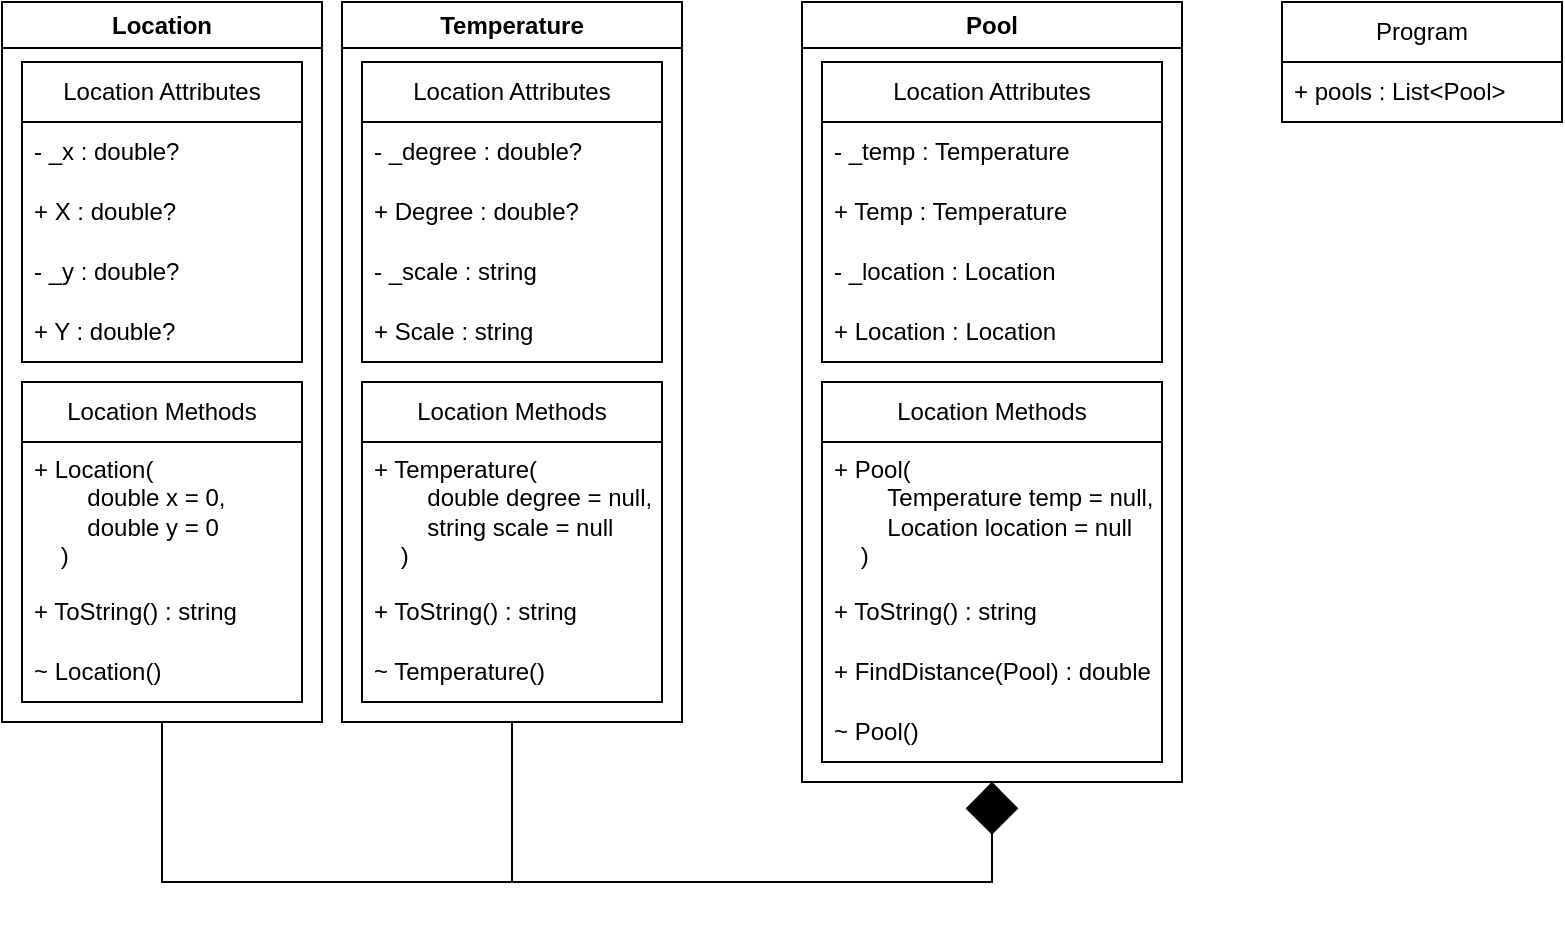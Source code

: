 <mxfile version="24.4.0" type="device">
  <diagram name="Page-1" id="j_0xV_7NjzjtITLZtcyj">
    <mxGraphModel dx="1444" dy="833" grid="1" gridSize="10" guides="1" tooltips="1" connect="1" arrows="1" fold="1" page="1" pageScale="1" pageWidth="850" pageHeight="1100" math="0" shadow="0">
      <root>
        <mxCell id="0" />
        <mxCell id="1" parent="0" />
        <mxCell id="Nb6PfnpLloxoPIGcpMpL-10" value="Location" style="swimlane;whiteSpace=wrap;html=1;" vertex="1" parent="1">
          <mxGeometry x="80" y="120" width="160" height="360" as="geometry">
            <mxRectangle x="190" y="70" width="90" height="30" as="alternateBounds" />
          </mxGeometry>
        </mxCell>
        <mxCell id="Nb6PfnpLloxoPIGcpMpL-1" value="Location Attributes" style="swimlane;fontStyle=0;childLayout=stackLayout;horizontal=1;startSize=30;horizontalStack=0;resizeParent=1;resizeParentMax=0;resizeLast=0;collapsible=1;marginBottom=0;whiteSpace=wrap;html=1;" vertex="1" parent="Nb6PfnpLloxoPIGcpMpL-10">
          <mxGeometry x="10" y="30" width="140" height="150" as="geometry" />
        </mxCell>
        <mxCell id="Nb6PfnpLloxoPIGcpMpL-2" value="- _x : double?" style="text;strokeColor=none;fillColor=none;align=left;verticalAlign=middle;spacingLeft=4;spacingRight=4;overflow=hidden;points=[[0,0.5],[1,0.5]];portConstraint=eastwest;rotatable=0;whiteSpace=wrap;html=1;" vertex="1" parent="Nb6PfnpLloxoPIGcpMpL-1">
          <mxGeometry y="30" width="140" height="30" as="geometry" />
        </mxCell>
        <mxCell id="Nb6PfnpLloxoPIGcpMpL-3" value="+ X : double?" style="text;strokeColor=none;fillColor=none;align=left;verticalAlign=middle;spacingLeft=4;spacingRight=4;overflow=hidden;points=[[0,0.5],[1,0.5]];portConstraint=eastwest;rotatable=0;whiteSpace=wrap;html=1;" vertex="1" parent="Nb6PfnpLloxoPIGcpMpL-1">
          <mxGeometry y="60" width="140" height="30" as="geometry" />
        </mxCell>
        <mxCell id="Nb6PfnpLloxoPIGcpMpL-4" value="- _y : double?" style="text;strokeColor=none;fillColor=none;align=left;verticalAlign=middle;spacingLeft=4;spacingRight=4;overflow=hidden;points=[[0,0.5],[1,0.5]];portConstraint=eastwest;rotatable=0;whiteSpace=wrap;html=1;" vertex="1" parent="Nb6PfnpLloxoPIGcpMpL-1">
          <mxGeometry y="90" width="140" height="30" as="geometry" />
        </mxCell>
        <mxCell id="Nb6PfnpLloxoPIGcpMpL-9" value="+ Y : double?" style="text;strokeColor=none;fillColor=none;align=left;verticalAlign=middle;spacingLeft=4;spacingRight=4;overflow=hidden;points=[[0,0.5],[1,0.5]];portConstraint=eastwest;rotatable=0;whiteSpace=wrap;html=1;" vertex="1" parent="Nb6PfnpLloxoPIGcpMpL-1">
          <mxGeometry y="120" width="140" height="30" as="geometry" />
        </mxCell>
        <mxCell id="Nb6PfnpLloxoPIGcpMpL-5" value="Location Methods" style="swimlane;fontStyle=0;childLayout=stackLayout;horizontal=1;startSize=30;horizontalStack=0;resizeParent=1;resizeParentMax=0;resizeLast=0;collapsible=1;marginBottom=0;whiteSpace=wrap;html=1;" vertex="1" parent="Nb6PfnpLloxoPIGcpMpL-10">
          <mxGeometry x="10" y="190" width="140" height="160" as="geometry" />
        </mxCell>
        <mxCell id="Nb6PfnpLloxoPIGcpMpL-6" value="+ Location(&lt;div&gt;&lt;span style=&quot;white-space: pre;&quot;&gt;&#x9;&lt;/span&gt;double x = 0,&lt;/div&gt;&lt;div&gt;&lt;span style=&quot;white-space: pre;&quot;&gt;&#x9;&lt;/span&gt;double y = 0&lt;/div&gt;&lt;div&gt;&lt;span style=&quot;background-color: initial;&quot;&gt;&amp;nbsp; &amp;nbsp; )&lt;/span&gt;&lt;/div&gt;" style="text;strokeColor=none;fillColor=none;align=left;verticalAlign=middle;spacingLeft=4;spacingRight=4;overflow=hidden;points=[[0,0.5],[1,0.5]];portConstraint=eastwest;rotatable=0;whiteSpace=wrap;html=1;" vertex="1" parent="Nb6PfnpLloxoPIGcpMpL-5">
          <mxGeometry y="30" width="140" height="70" as="geometry" />
        </mxCell>
        <mxCell id="Nb6PfnpLloxoPIGcpMpL-7" value="+ ToString() : string" style="text;strokeColor=none;fillColor=none;align=left;verticalAlign=middle;spacingLeft=4;spacingRight=4;overflow=hidden;points=[[0,0.5],[1,0.5]];portConstraint=eastwest;rotatable=0;whiteSpace=wrap;html=1;" vertex="1" parent="Nb6PfnpLloxoPIGcpMpL-5">
          <mxGeometry y="100" width="140" height="30" as="geometry" />
        </mxCell>
        <mxCell id="Nb6PfnpLloxoPIGcpMpL-8" value="~ Location()" style="text;strokeColor=none;fillColor=none;align=left;verticalAlign=middle;spacingLeft=4;spacingRight=4;overflow=hidden;points=[[0,0.5],[1,0.5]];portConstraint=eastwest;rotatable=0;whiteSpace=wrap;html=1;" vertex="1" parent="Nb6PfnpLloxoPIGcpMpL-5">
          <mxGeometry y="130" width="140" height="30" as="geometry" />
        </mxCell>
        <mxCell id="Nb6PfnpLloxoPIGcpMpL-50" style="edgeStyle=orthogonalEdgeStyle;rounded=0;orthogonalLoop=1;jettySize=auto;html=1;exitX=0.5;exitY=1;exitDx=0;exitDy=0;entryX=0.5;entryY=1;entryDx=0;entryDy=0;endArrow=diamond;endFill=1;" edge="1" parent="1" source="Nb6PfnpLloxoPIGcpMpL-11" target="Nb6PfnpLloxoPIGcpMpL-31">
          <mxGeometry relative="1" as="geometry">
            <Array as="points">
              <mxPoint x="335" y="560" />
              <mxPoint x="575" y="560" />
            </Array>
          </mxGeometry>
        </mxCell>
        <mxCell id="Nb6PfnpLloxoPIGcpMpL-11" value="Temperature" style="swimlane;whiteSpace=wrap;html=1;" vertex="1" parent="1">
          <mxGeometry x="250" y="120" width="170" height="360" as="geometry">
            <mxRectangle x="190" y="70" width="90" height="30" as="alternateBounds" />
          </mxGeometry>
        </mxCell>
        <mxCell id="Nb6PfnpLloxoPIGcpMpL-12" value="Location Attributes" style="swimlane;fontStyle=0;childLayout=stackLayout;horizontal=1;startSize=30;horizontalStack=0;resizeParent=1;resizeParentMax=0;resizeLast=0;collapsible=1;marginBottom=0;whiteSpace=wrap;html=1;" vertex="1" parent="Nb6PfnpLloxoPIGcpMpL-11">
          <mxGeometry x="10" y="30" width="150" height="150" as="geometry" />
        </mxCell>
        <mxCell id="Nb6PfnpLloxoPIGcpMpL-13" value="- _degree : double?" style="text;strokeColor=none;fillColor=none;align=left;verticalAlign=middle;spacingLeft=4;spacingRight=4;overflow=hidden;points=[[0,0.5],[1,0.5]];portConstraint=eastwest;rotatable=0;whiteSpace=wrap;html=1;" vertex="1" parent="Nb6PfnpLloxoPIGcpMpL-12">
          <mxGeometry y="30" width="150" height="30" as="geometry" />
        </mxCell>
        <mxCell id="Nb6PfnpLloxoPIGcpMpL-14" value="+ Degree : double?" style="text;strokeColor=none;fillColor=none;align=left;verticalAlign=middle;spacingLeft=4;spacingRight=4;overflow=hidden;points=[[0,0.5],[1,0.5]];portConstraint=eastwest;rotatable=0;whiteSpace=wrap;html=1;" vertex="1" parent="Nb6PfnpLloxoPIGcpMpL-12">
          <mxGeometry y="60" width="150" height="30" as="geometry" />
        </mxCell>
        <mxCell id="Nb6PfnpLloxoPIGcpMpL-15" value="- _scale : string" style="text;strokeColor=none;fillColor=none;align=left;verticalAlign=middle;spacingLeft=4;spacingRight=4;overflow=hidden;points=[[0,0.5],[1,0.5]];portConstraint=eastwest;rotatable=0;whiteSpace=wrap;html=1;" vertex="1" parent="Nb6PfnpLloxoPIGcpMpL-12">
          <mxGeometry y="90" width="150" height="30" as="geometry" />
        </mxCell>
        <mxCell id="Nb6PfnpLloxoPIGcpMpL-16" value="+ Scale : string" style="text;strokeColor=none;fillColor=none;align=left;verticalAlign=middle;spacingLeft=4;spacingRight=4;overflow=hidden;points=[[0,0.5],[1,0.5]];portConstraint=eastwest;rotatable=0;whiteSpace=wrap;html=1;" vertex="1" parent="Nb6PfnpLloxoPIGcpMpL-12">
          <mxGeometry y="120" width="150" height="30" as="geometry" />
        </mxCell>
        <mxCell id="Nb6PfnpLloxoPIGcpMpL-17" value="Location Methods" style="swimlane;fontStyle=0;childLayout=stackLayout;horizontal=1;startSize=30;horizontalStack=0;resizeParent=1;resizeParentMax=0;resizeLast=0;collapsible=1;marginBottom=0;whiteSpace=wrap;html=1;" vertex="1" parent="Nb6PfnpLloxoPIGcpMpL-11">
          <mxGeometry x="10" y="190" width="150" height="160" as="geometry" />
        </mxCell>
        <mxCell id="Nb6PfnpLloxoPIGcpMpL-18" value="+ Temperature(&lt;div&gt;&lt;span style=&quot;white-space: pre;&quot;&gt;&#x9;&lt;/span&gt;double degree = null,&lt;/div&gt;&lt;div&gt;&lt;span style=&quot;white-space: pre;&quot;&gt;&#x9;&lt;/span&gt;string scale = null&lt;/div&gt;&lt;div&gt;&lt;span style=&quot;background-color: initial;&quot;&gt;&amp;nbsp; &amp;nbsp; )&lt;/span&gt;&lt;/div&gt;" style="text;strokeColor=none;fillColor=none;align=left;verticalAlign=middle;spacingLeft=4;spacingRight=4;overflow=hidden;points=[[0,0.5],[1,0.5]];portConstraint=eastwest;rotatable=0;whiteSpace=wrap;html=1;" vertex="1" parent="Nb6PfnpLloxoPIGcpMpL-17">
          <mxGeometry y="30" width="150" height="70" as="geometry" />
        </mxCell>
        <mxCell id="Nb6PfnpLloxoPIGcpMpL-19" value="+ ToString() : string" style="text;strokeColor=none;fillColor=none;align=left;verticalAlign=middle;spacingLeft=4;spacingRight=4;overflow=hidden;points=[[0,0.5],[1,0.5]];portConstraint=eastwest;rotatable=0;whiteSpace=wrap;html=1;" vertex="1" parent="Nb6PfnpLloxoPIGcpMpL-17">
          <mxGeometry y="100" width="150" height="30" as="geometry" />
        </mxCell>
        <mxCell id="Nb6PfnpLloxoPIGcpMpL-20" value="~ Temperature()" style="text;strokeColor=none;fillColor=none;align=left;verticalAlign=middle;spacingLeft=4;spacingRight=4;overflow=hidden;points=[[0,0.5],[1,0.5]];portConstraint=eastwest;rotatable=0;whiteSpace=wrap;html=1;" vertex="1" parent="Nb6PfnpLloxoPIGcpMpL-17">
          <mxGeometry y="130" width="150" height="30" as="geometry" />
        </mxCell>
        <mxCell id="Nb6PfnpLloxoPIGcpMpL-31" value="Pool" style="swimlane;whiteSpace=wrap;html=1;" vertex="1" parent="1">
          <mxGeometry x="480" y="120" width="190" height="390" as="geometry">
            <mxRectangle x="190" y="70" width="90" height="30" as="alternateBounds" />
          </mxGeometry>
        </mxCell>
        <mxCell id="Nb6PfnpLloxoPIGcpMpL-32" value="Location Attributes" style="swimlane;fontStyle=0;childLayout=stackLayout;horizontal=1;startSize=30;horizontalStack=0;resizeParent=1;resizeParentMax=0;resizeLast=0;collapsible=1;marginBottom=0;whiteSpace=wrap;html=1;" vertex="1" parent="Nb6PfnpLloxoPIGcpMpL-31">
          <mxGeometry x="10" y="30" width="170" height="150" as="geometry" />
        </mxCell>
        <mxCell id="Nb6PfnpLloxoPIGcpMpL-33" value="- _temp : Temperature" style="text;strokeColor=none;fillColor=none;align=left;verticalAlign=middle;spacingLeft=4;spacingRight=4;overflow=hidden;points=[[0,0.5],[1,0.5]];portConstraint=eastwest;rotatable=0;whiteSpace=wrap;html=1;" vertex="1" parent="Nb6PfnpLloxoPIGcpMpL-32">
          <mxGeometry y="30" width="170" height="30" as="geometry" />
        </mxCell>
        <mxCell id="Nb6PfnpLloxoPIGcpMpL-34" value="+ Temp : Temperature" style="text;strokeColor=none;fillColor=none;align=left;verticalAlign=middle;spacingLeft=4;spacingRight=4;overflow=hidden;points=[[0,0.5],[1,0.5]];portConstraint=eastwest;rotatable=0;whiteSpace=wrap;html=1;" vertex="1" parent="Nb6PfnpLloxoPIGcpMpL-32">
          <mxGeometry y="60" width="170" height="30" as="geometry" />
        </mxCell>
        <mxCell id="Nb6PfnpLloxoPIGcpMpL-35" value="- _location : Location" style="text;strokeColor=none;fillColor=none;align=left;verticalAlign=middle;spacingLeft=4;spacingRight=4;overflow=hidden;points=[[0,0.5],[1,0.5]];portConstraint=eastwest;rotatable=0;whiteSpace=wrap;html=1;" vertex="1" parent="Nb6PfnpLloxoPIGcpMpL-32">
          <mxGeometry y="90" width="170" height="30" as="geometry" />
        </mxCell>
        <mxCell id="Nb6PfnpLloxoPIGcpMpL-36" value="+ Location : Location" style="text;strokeColor=none;fillColor=none;align=left;verticalAlign=middle;spacingLeft=4;spacingRight=4;overflow=hidden;points=[[0,0.5],[1,0.5]];portConstraint=eastwest;rotatable=0;whiteSpace=wrap;html=1;" vertex="1" parent="Nb6PfnpLloxoPIGcpMpL-32">
          <mxGeometry y="120" width="170" height="30" as="geometry" />
        </mxCell>
        <mxCell id="Nb6PfnpLloxoPIGcpMpL-37" value="Location Methods" style="swimlane;fontStyle=0;childLayout=stackLayout;horizontal=1;startSize=30;horizontalStack=0;resizeParent=1;resizeParentMax=0;resizeLast=0;collapsible=1;marginBottom=0;whiteSpace=wrap;html=1;" vertex="1" parent="Nb6PfnpLloxoPIGcpMpL-31">
          <mxGeometry x="10" y="190" width="170" height="190" as="geometry" />
        </mxCell>
        <mxCell id="Nb6PfnpLloxoPIGcpMpL-38" value="+ Pool(&lt;div&gt;&lt;span style=&quot;white-space: pre;&quot;&gt;&#x9;&lt;/span&gt;Temperature&amp;nbsp;temp = null,&lt;/div&gt;&lt;div&gt;&lt;span style=&quot;white-space: pre;&quot;&gt;&#x9;&lt;/span&gt;Location location = null&lt;/div&gt;&lt;div&gt;&lt;span style=&quot;background-color: initial;&quot;&gt;&amp;nbsp; &amp;nbsp; )&lt;/span&gt;&lt;/div&gt;" style="text;strokeColor=none;fillColor=none;align=left;verticalAlign=middle;spacingLeft=4;spacingRight=4;overflow=hidden;points=[[0,0.5],[1,0.5]];portConstraint=eastwest;rotatable=0;whiteSpace=wrap;html=1;" vertex="1" parent="Nb6PfnpLloxoPIGcpMpL-37">
          <mxGeometry y="30" width="170" height="70" as="geometry" />
        </mxCell>
        <mxCell id="Nb6PfnpLloxoPIGcpMpL-39" value="+ ToString() : string" style="text;strokeColor=none;fillColor=none;align=left;verticalAlign=middle;spacingLeft=4;spacingRight=4;overflow=hidden;points=[[0,0.5],[1,0.5]];portConstraint=eastwest;rotatable=0;whiteSpace=wrap;html=1;" vertex="1" parent="Nb6PfnpLloxoPIGcpMpL-37">
          <mxGeometry y="100" width="170" height="30" as="geometry" />
        </mxCell>
        <mxCell id="Nb6PfnpLloxoPIGcpMpL-42" value="+ FindDistance(Pool) : double" style="text;strokeColor=none;fillColor=none;align=left;verticalAlign=middle;spacingLeft=4;spacingRight=4;overflow=hidden;points=[[0,0.5],[1,0.5]];portConstraint=eastwest;rotatable=0;whiteSpace=wrap;html=1;" vertex="1" parent="Nb6PfnpLloxoPIGcpMpL-37">
          <mxGeometry y="130" width="170" height="30" as="geometry" />
        </mxCell>
        <mxCell id="Nb6PfnpLloxoPIGcpMpL-40" value="~ Pool()" style="text;strokeColor=none;fillColor=none;align=left;verticalAlign=middle;spacingLeft=4;spacingRight=4;overflow=hidden;points=[[0,0.5],[1,0.5]];portConstraint=eastwest;rotatable=0;whiteSpace=wrap;html=1;" vertex="1" parent="Nb6PfnpLloxoPIGcpMpL-37">
          <mxGeometry y="160" width="170" height="30" as="geometry" />
        </mxCell>
        <mxCell id="Nb6PfnpLloxoPIGcpMpL-44" value="Program" style="swimlane;fontStyle=0;childLayout=stackLayout;horizontal=1;startSize=30;horizontalStack=0;resizeParent=1;resizeParentMax=0;resizeLast=0;collapsible=1;marginBottom=0;whiteSpace=wrap;html=1;" vertex="1" parent="1">
          <mxGeometry x="720" y="120" width="140" height="60" as="geometry" />
        </mxCell>
        <mxCell id="Nb6PfnpLloxoPIGcpMpL-45" value="+ pools : List&amp;lt;Pool&amp;gt;" style="text;strokeColor=none;fillColor=none;align=left;verticalAlign=middle;spacingLeft=4;spacingRight=4;overflow=hidden;points=[[0,0.5],[1,0.5]];portConstraint=eastwest;rotatable=0;whiteSpace=wrap;html=1;" vertex="1" parent="Nb6PfnpLloxoPIGcpMpL-44">
          <mxGeometry y="30" width="140" height="30" as="geometry" />
        </mxCell>
        <mxCell id="Nb6PfnpLloxoPIGcpMpL-49" value="" style="endArrow=diamond;endFill=1;endSize=24;html=1;rounded=0;entryX=0.5;entryY=1;entryDx=0;entryDy=0;exitX=0.5;exitY=1;exitDx=0;exitDy=0;" edge="1" parent="1" source="Nb6PfnpLloxoPIGcpMpL-10" target="Nb6PfnpLloxoPIGcpMpL-31">
          <mxGeometry width="160" relative="1" as="geometry">
            <mxPoint x="240" y="410" as="sourcePoint" />
            <mxPoint x="400" y="410" as="targetPoint" />
            <Array as="points">
              <mxPoint x="160" y="560" />
              <mxPoint x="575" y="560" />
            </Array>
          </mxGeometry>
        </mxCell>
      </root>
    </mxGraphModel>
  </diagram>
</mxfile>
